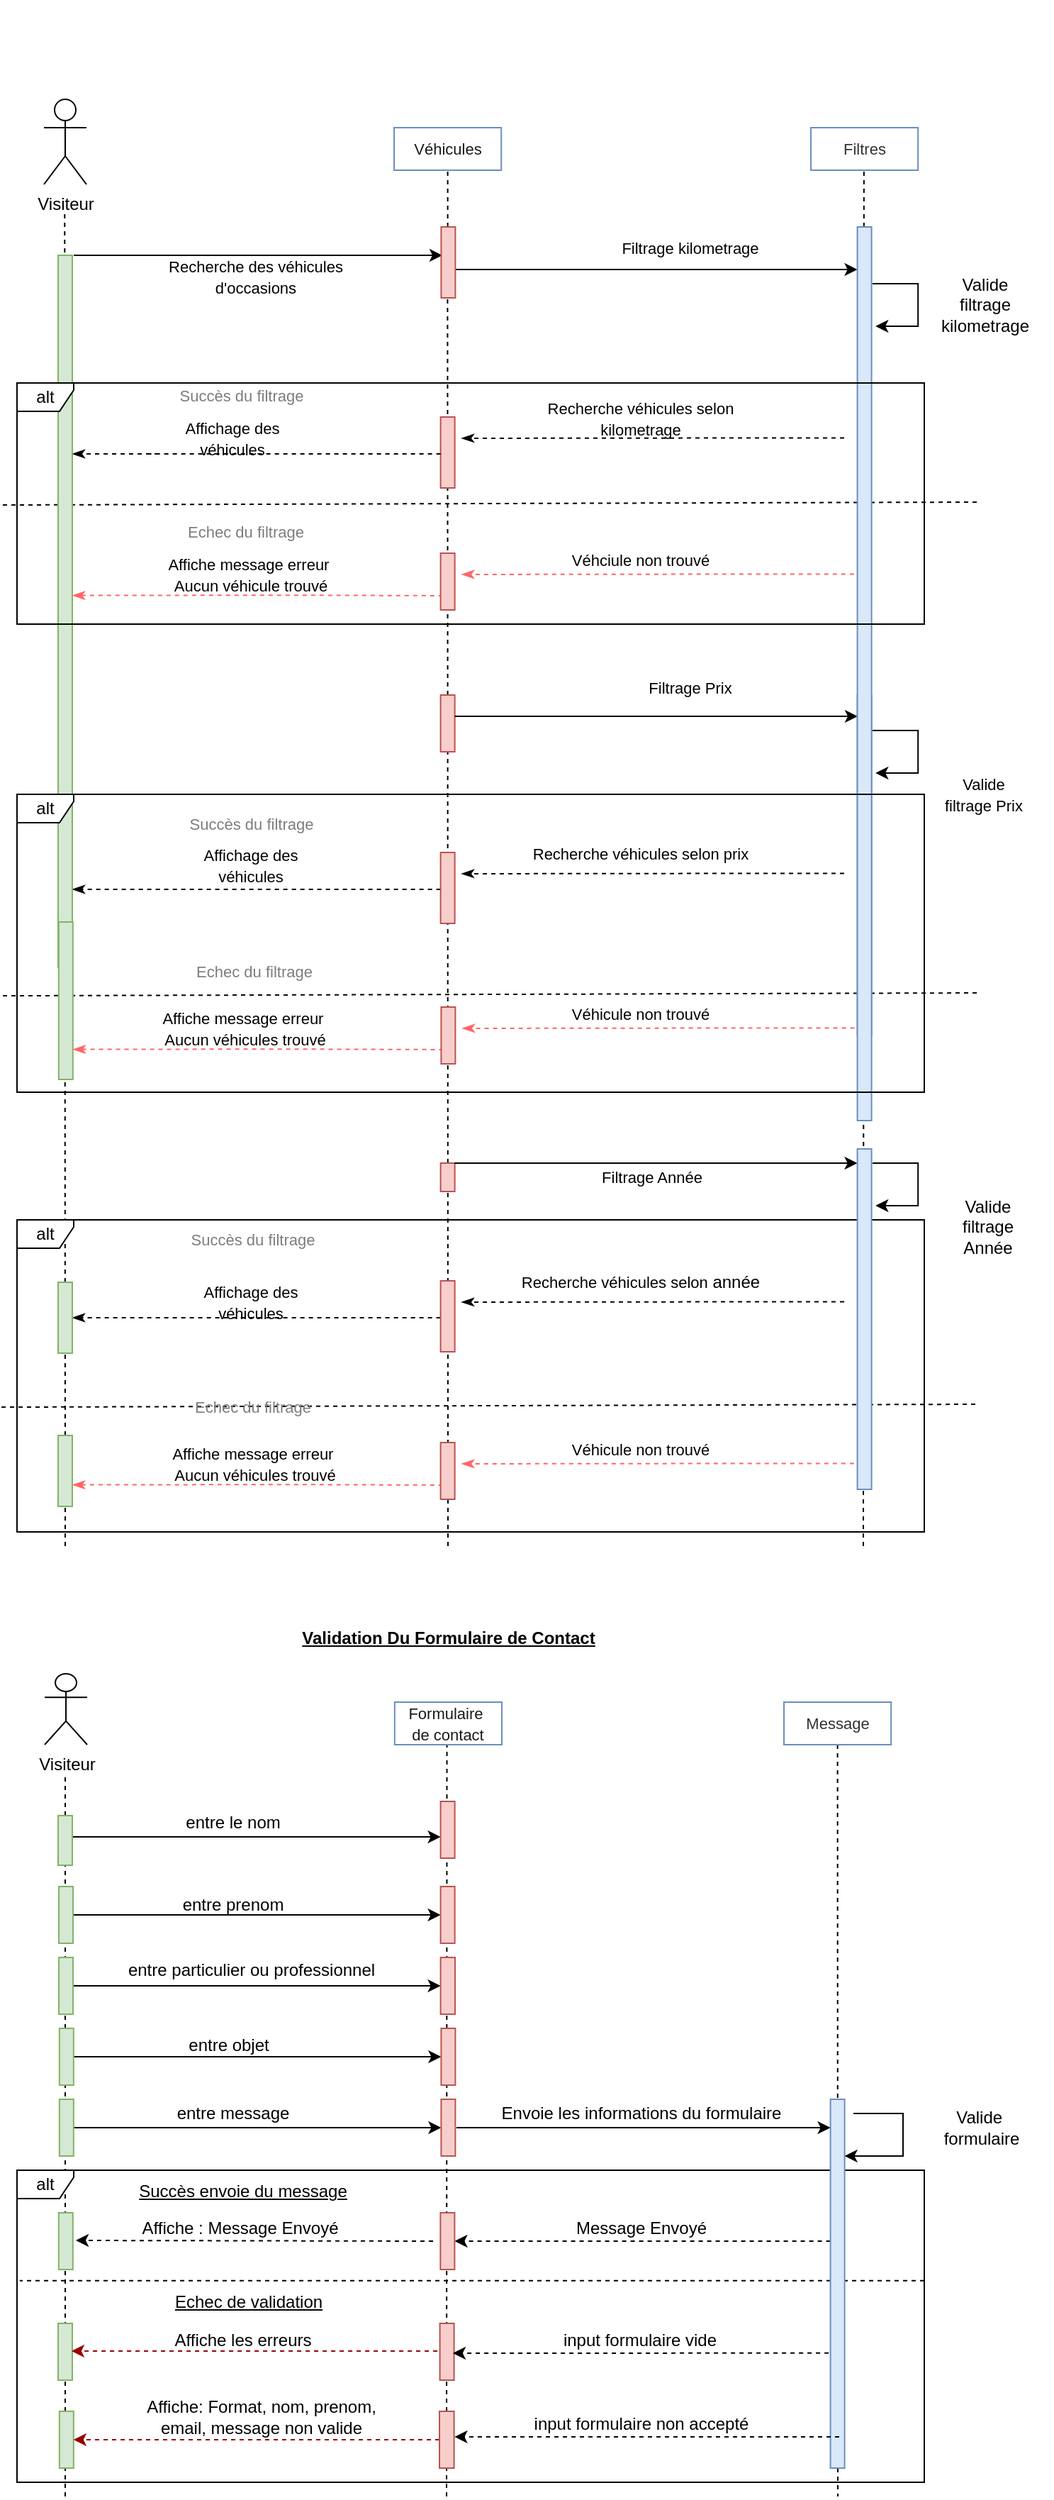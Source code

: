 <mxfile>
    <diagram id="eOwQ8s8kbLqF1_JWGxdL" name="Page-1">
        <mxGraphModel dx="946" dy="575" grid="1" gridSize="10" guides="1" tooltips="1" connect="1" arrows="1" fold="1" page="1" pageScale="1" pageWidth="850" pageHeight="1100" math="0" shadow="0">
            <root>
                <mxCell id="0"/>
                <mxCell id="1" parent="0"/>
                <mxCell id="157" style="jumpStyle=line;html=1;elbow=vertical;rounded=0;dashed=1;strokeColor=#000000;endArrow=none;endFill=0;entryX=0.003;entryY=0.354;entryDx=0;entryDy=0;entryPerimeter=0;exitX=1;exitY=0.354;exitDx=0;exitDy=0;exitPerimeter=0;" parent="1" source="112" target="112" edge="1">
                    <mxGeometry relative="1" as="geometry">
                        <mxPoint x="728.11" y="1608.005" as="sourcePoint"/>
                        <mxPoint x="20" y="1608" as="targetPoint"/>
                    </mxGeometry>
                </mxCell>
                <mxCell id="126" value="" style="endArrow=none;dashed=1;html=1;rounded=0;" parent="1" edge="1">
                    <mxGeometry width="50" height="50" relative="1" as="geometry">
                        <mxPoint x="373" y="1760" as="sourcePoint"/>
                        <mxPoint x="373.27" y="1230" as="targetPoint"/>
                    </mxGeometry>
                </mxCell>
                <mxCell id="127" value="" style="endArrow=none;dashed=1;html=1;rounded=0;" parent="1" edge="1">
                    <mxGeometry width="50" height="50" relative="1" as="geometry">
                        <mxPoint x="104" y="1760" as="sourcePoint"/>
                        <mxPoint x="104" y="1250" as="targetPoint"/>
                    </mxGeometry>
                </mxCell>
                <mxCell id="124" value="" style="endArrow=none;dashed=1;html=1;rounded=0;" parent="1" edge="1">
                    <mxGeometry width="50" height="50" relative="1" as="geometry">
                        <mxPoint x="374" y="1090" as="sourcePoint"/>
                        <mxPoint x="373.68" y="160" as="targetPoint"/>
                    </mxGeometry>
                </mxCell>
                <mxCell id="2" value="Visiteur&lt;br&gt;" style="shape=umlActor;verticalLabelPosition=bottom;verticalAlign=top;html=1;" parent="1" vertex="1">
                    <mxGeometry x="89" y="70" width="30" height="60" as="geometry"/>
                </mxCell>
                <mxCell id="3" value="&lt;font style=&quot;font-size: 11px;&quot; color=&quot;#1a1a1a&quot;&gt;Véhicules&lt;/font&gt;" style="text;html=1;strokeColor=#6c8ebf;fillColor=#FFFFFF;align=center;verticalAlign=middle;whiteSpace=wrap;rounded=0;" parent="1" vertex="1">
                    <mxGeometry x="336.01" y="90" width="75.6" height="30" as="geometry"/>
                </mxCell>
                <mxCell id="4" value="&lt;font style=&quot;font-size: 11px;&quot;&gt;Recherche des véhicules d'occasions&lt;/font&gt;" style="text;html=1;strokeColor=none;fillColor=none;align=center;verticalAlign=middle;whiteSpace=wrap;rounded=0;" parent="1" vertex="1">
                    <mxGeometry x="165.5" y="180" width="145" height="30" as="geometry"/>
                </mxCell>
                <mxCell id="5" value="" style="endArrow=classicThin;dashed=1;html=1;rounded=0;endFill=1;fontColor=#FF6666;strokeColor=#FF6666;" parent="1" edge="1">
                    <mxGeometry width="50" height="50" relative="1" as="geometry">
                        <mxPoint x="666.4" y="404.8" as="sourcePoint"/>
                        <mxPoint x="383.6" y="405" as="targetPoint"/>
                        <Array as="points">
                            <mxPoint x="538.4" y="404.8"/>
                        </Array>
                    </mxGeometry>
                </mxCell>
                <mxCell id="6" value="&lt;font style=&quot;font-size: 11px;&quot; color=&quot;#333333&quot;&gt;Filtres&lt;/font&gt;" style="text;html=1;strokeColor=#6c8ebf;fillColor=#FFFFFF;align=center;verticalAlign=middle;whiteSpace=wrap;rounded=0;" parent="1" vertex="1">
                    <mxGeometry x="630" y="90" width="75.6" height="30" as="geometry"/>
                </mxCell>
                <mxCell id="8" value="" style="endArrow=classic;html=1;rounded=0;exitX=1.1;exitY=0.2;exitDx=0;exitDy=0;exitPerimeter=0;entryX=0.079;entryY=0.4;entryDx=0;entryDy=0;entryPerimeter=0;" parent="1" target="83" edge="1">
                    <mxGeometry width="50" height="50" relative="1" as="geometry">
                        <mxPoint x="110" y="180" as="sourcePoint"/>
                        <mxPoint x="344.5" y="180" as="targetPoint"/>
                    </mxGeometry>
                </mxCell>
                <mxCell id="9" value="" style="endArrow=none;dashed=1;html=1;rounded=0;" parent="1" edge="1">
                    <mxGeometry width="50" height="50" relative="1" as="geometry">
                        <mxPoint x="104" y="1090" as="sourcePoint"/>
                        <mxPoint x="103.64" y="150" as="targetPoint"/>
                    </mxGeometry>
                </mxCell>
                <mxCell id="10" value="" style="endArrow=none;dashed=1;html=1;rounded=0;" parent="1" edge="1">
                    <mxGeometry width="50" height="50" relative="1" as="geometry">
                        <mxPoint x="667" y="1090" as="sourcePoint"/>
                        <mxPoint x="667.44" y="119" as="targetPoint"/>
                    </mxGeometry>
                </mxCell>
                <mxCell id="11" value="" style="endArrow=classic;html=1;rounded=0;exitX=1.1;exitY=0.2;exitDx=0;exitDy=0;exitPerimeter=0;" parent="1" target="66" edge="1">
                    <mxGeometry width="50" height="50" relative="1" as="geometry">
                        <mxPoint x="378.81" y="190" as="sourcePoint"/>
                        <mxPoint x="730" y="190" as="targetPoint"/>
                    </mxGeometry>
                </mxCell>
                <mxCell id="12" value="&lt;font style=&quot;font-size: 11px;&quot;&gt;Filtrage kilometrage&lt;/font&gt;" style="text;html=1;strokeColor=none;fillColor=none;align=center;verticalAlign=middle;whiteSpace=wrap;rounded=0;" parent="1" vertex="1">
                    <mxGeometry x="490" y="160" width="110" height="30" as="geometry"/>
                </mxCell>
                <mxCell id="13" value="" style="endArrow=classic;html=1;rounded=0;" parent="1" edge="1">
                    <mxGeometry width="50" height="50" relative="1" as="geometry">
                        <mxPoint x="673.44" y="200" as="sourcePoint"/>
                        <mxPoint x="675.6" y="230" as="targetPoint"/>
                        <Array as="points">
                            <mxPoint x="705.6" y="200"/>
                            <mxPoint x="705.6" y="230"/>
                        </Array>
                    </mxGeometry>
                </mxCell>
                <mxCell id="14" value="Valide&lt;br&gt;filtrage kilometrage" style="text;html=1;strokeColor=none;fillColor=none;align=center;verticalAlign=middle;whiteSpace=wrap;rounded=0;" parent="1" vertex="1">
                    <mxGeometry x="705.6" y="200" width="94.4" height="30" as="geometry"/>
                </mxCell>
                <mxCell id="15" value="" style="endArrow=classicThin;dashed=1;html=1;rounded=0;endFill=1;startArrow=none;" parent="1" edge="1">
                    <mxGeometry width="50" height="50" relative="1" as="geometry">
                        <mxPoint x="170" y="320" as="sourcePoint"/>
                        <mxPoint x="109" y="320" as="targetPoint"/>
                        <Array as="points"/>
                    </mxGeometry>
                </mxCell>
                <mxCell id="16" value="" style="html=1;points=[];perimeter=orthogonalPerimeter;outlineConnect=0;targetShapes=umlLifeline;portConstraint=eastwest;newEdgeStyle={&quot;edgeStyle&quot;:&quot;elbowEdgeStyle&quot;,&quot;elbow&quot;:&quot;vertical&quot;,&quot;curved&quot;:0,&quot;rounded&quot;:0};fillColor=#f8cecc;strokeColor=#b85450;movable=1;resizable=1;rotatable=1;deletable=1;editable=1;locked=0;connectable=1;" parent="1" vertex="1">
                    <mxGeometry x="368.81" y="294" width="10" height="50" as="geometry"/>
                </mxCell>
                <mxCell id="17" value="" style="endArrow=none;dashed=1;html=1;rounded=0;exitX=0.002;exitY=0.462;exitDx=0;exitDy=0;exitPerimeter=0;entryX=0.997;entryY=0.45;entryDx=0;entryDy=0;entryPerimeter=0;" parent="1" edge="1">
                    <mxGeometry width="50" height="50" relative="1" as="geometry">
                        <mxPoint x="60.004" y="356.02" as="sourcePoint"/>
                        <mxPoint x="748.544" y="353.98" as="targetPoint"/>
                    </mxGeometry>
                </mxCell>
                <mxCell id="18" value="" style="endArrow=classicThin;dashed=1;html=1;rounded=0;endFill=1;" parent="1" edge="1">
                    <mxGeometry width="50" height="50" relative="1" as="geometry">
                        <mxPoint x="653.5" y="308.8" as="sourcePoint"/>
                        <mxPoint x="383.5" y="309" as="targetPoint"/>
                        <Array as="points">
                            <mxPoint x="548.46" y="308.8"/>
                        </Array>
                    </mxGeometry>
                </mxCell>
                <mxCell id="19" value="&lt;font style=&quot;font-size: 11px;&quot;&gt;Recherche véhicules selon kilometrage&lt;/font&gt;" style="text;html=1;strokeColor=none;fillColor=none;align=center;verticalAlign=middle;whiteSpace=wrap;rounded=0;" parent="1" vertex="1">
                    <mxGeometry x="420" y="280" width="180" height="30" as="geometry"/>
                </mxCell>
                <mxCell id="20" value="&lt;font style=&quot;font-size: 11px;&quot;&gt;Véhciule non trouvé&lt;/font&gt;" style="text;html=1;strokeColor=none;fillColor=none;align=center;verticalAlign=middle;whiteSpace=wrap;rounded=0;" parent="1" vertex="1">
                    <mxGeometry x="420" y="380" width="180" height="30" as="geometry"/>
                </mxCell>
                <mxCell id="21" value="&lt;font style=&quot;font-size: 11px;&quot;&gt;Affiche message erreur&amp;nbsp;&lt;br&gt;Aucun véhicule trouvé&lt;/font&gt;" style="text;html=1;strokeColor=none;fillColor=none;align=center;verticalAlign=middle;whiteSpace=wrap;rounded=0;" parent="1" vertex="1">
                    <mxGeometry x="145" y="390" width="180" height="30" as="geometry"/>
                </mxCell>
                <mxCell id="22" value="" style="endArrow=classicThin;dashed=1;html=1;rounded=0;endFill=1;fontColor=#FF6666;strokeColor=#FF6666;" parent="1" edge="1">
                    <mxGeometry width="50" height="50" relative="1" as="geometry">
                        <mxPoint x="376.4" y="420" as="sourcePoint"/>
                        <mxPoint x="109" y="419.8" as="targetPoint"/>
                        <Array as="points">
                            <mxPoint x="263.8" y="419.6"/>
                        </Array>
                    </mxGeometry>
                </mxCell>
                <mxCell id="23" value="" style="html=1;points=[];perimeter=orthogonalPerimeter;outlineConnect=0;targetShapes=umlLifeline;portConstraint=eastwest;newEdgeStyle={&quot;edgeStyle&quot;:&quot;elbowEdgeStyle&quot;,&quot;elbow&quot;:&quot;vertical&quot;,&quot;curved&quot;:0,&quot;rounded&quot;:0};fillColor=#f8cecc;strokeColor=#b85450;movable=1;resizable=1;rotatable=1;deletable=1;editable=1;locked=0;connectable=1;" parent="1" vertex="1">
                    <mxGeometry x="368.81" y="390" width="10" height="40" as="geometry"/>
                </mxCell>
                <mxCell id="24" value="" style="endArrow=classicThin;dashed=1;html=1;rounded=0;endFill=1;fontColor=#FF6666;strokeColor=#FF6666;" parent="1" edge="1">
                    <mxGeometry width="50" height="50" relative="1" as="geometry">
                        <mxPoint x="666.8" y="724.8" as="sourcePoint"/>
                        <mxPoint x="384" y="725" as="targetPoint"/>
                        <Array as="points">
                            <mxPoint x="538.8" y="724.8"/>
                        </Array>
                    </mxGeometry>
                </mxCell>
                <mxCell id="25" value="" style="endArrow=classicThin;dashed=1;html=1;rounded=0;endFill=1;" parent="1" source="26" edge="1">
                    <mxGeometry width="50" height="50" relative="1" as="geometry">
                        <mxPoint x="391.8" y="627" as="sourcePoint"/>
                        <mxPoint x="109" y="627" as="targetPoint"/>
                        <Array as="points">
                            <mxPoint x="263.96" y="627"/>
                        </Array>
                    </mxGeometry>
                </mxCell>
                <mxCell id="26" value="" style="html=1;points=[];perimeter=orthogonalPerimeter;outlineConnect=0;targetShapes=umlLifeline;portConstraint=eastwest;newEdgeStyle={&quot;edgeStyle&quot;:&quot;elbowEdgeStyle&quot;,&quot;elbow&quot;:&quot;vertical&quot;,&quot;curved&quot;:0,&quot;rounded&quot;:0};fillColor=#f8cecc;strokeColor=#b85450;movable=1;resizable=1;rotatable=1;deletable=1;editable=1;locked=0;connectable=1;" parent="1" vertex="1">
                    <mxGeometry x="368.81" y="601" width="10" height="50" as="geometry"/>
                </mxCell>
                <mxCell id="27" value="&lt;font style=&quot;font-size: 11px;&quot;&gt;Affichage des véhicules&lt;/font&gt;" style="text;html=1;strokeColor=none;fillColor=none;align=center;verticalAlign=middle;whiteSpace=wrap;rounded=0;" parent="1" vertex="1">
                    <mxGeometry x="180" y="595" width="110" height="30" as="geometry"/>
                </mxCell>
                <mxCell id="28" value="" style="endArrow=none;dashed=1;html=1;rounded=0;exitX=0.002;exitY=0.462;exitDx=0;exitDy=0;exitPerimeter=0;entryX=0.997;entryY=0.45;entryDx=0;entryDy=0;entryPerimeter=0;" parent="1" edge="1">
                    <mxGeometry width="50" height="50" relative="1" as="geometry">
                        <mxPoint x="60.004" y="702.04" as="sourcePoint"/>
                        <mxPoint x="748.544" y="700" as="targetPoint"/>
                    </mxGeometry>
                </mxCell>
                <mxCell id="29" value="" style="endArrow=classicThin;dashed=1;html=1;rounded=0;endFill=1;" parent="1" edge="1">
                    <mxGeometry width="50" height="50" relative="1" as="geometry">
                        <mxPoint x="653.5" y="615.8" as="sourcePoint"/>
                        <mxPoint x="383.5" y="616" as="targetPoint"/>
                        <Array as="points">
                            <mxPoint x="548.46" y="615.8"/>
                        </Array>
                    </mxGeometry>
                </mxCell>
                <mxCell id="30" value="&lt;font style=&quot;font-size: 11px;&quot;&gt;Recherche véhicules selon prix&lt;/font&gt;" style="text;html=1;strokeColor=none;fillColor=none;align=center;verticalAlign=middle;whiteSpace=wrap;rounded=0;" parent="1" vertex="1">
                    <mxGeometry x="420" y="587" width="180" height="30" as="geometry"/>
                </mxCell>
                <mxCell id="31" value="&lt;font style=&quot;font-size: 11px;&quot;&gt;Véhicule non trouvé&lt;/font&gt;" style="text;html=1;strokeColor=none;fillColor=none;align=center;verticalAlign=middle;whiteSpace=wrap;rounded=0;" parent="1" vertex="1">
                    <mxGeometry x="420.4" y="700" width="180" height="30" as="geometry"/>
                </mxCell>
                <mxCell id="32" value="&lt;font style=&quot;font-size: 11px;&quot;&gt;Affiche message erreur&amp;nbsp;&lt;br&gt;Aucun véhicules trouvé&lt;/font&gt;" style="text;html=1;strokeColor=none;fillColor=none;align=center;verticalAlign=middle;whiteSpace=wrap;rounded=0;" parent="1" vertex="1">
                    <mxGeometry x="101.25" y="710" width="260" height="30" as="geometry"/>
                </mxCell>
                <mxCell id="33" value="" style="endArrow=classicThin;dashed=1;html=1;rounded=0;endFill=1;fontColor=#FF6666;strokeColor=#FF6666;" parent="1" edge="1">
                    <mxGeometry width="50" height="50" relative="1" as="geometry">
                        <mxPoint x="376.8" y="740" as="sourcePoint"/>
                        <mxPoint x="109.4" y="739.8" as="targetPoint"/>
                        <Array as="points">
                            <mxPoint x="264.2" y="739.6"/>
                        </Array>
                    </mxGeometry>
                </mxCell>
                <mxCell id="34" value="" style="html=1;points=[];perimeter=orthogonalPerimeter;outlineConnect=0;targetShapes=umlLifeline;portConstraint=eastwest;newEdgeStyle={&quot;edgeStyle&quot;:&quot;elbowEdgeStyle&quot;,&quot;elbow&quot;:&quot;vertical&quot;,&quot;curved&quot;:0,&quot;rounded&quot;:0};fillColor=#f8cecc;strokeColor=#b85450;movable=1;resizable=1;rotatable=1;deletable=1;editable=1;locked=0;connectable=1;" parent="1" vertex="1">
                    <mxGeometry x="369.21" y="710" width="10" height="40" as="geometry"/>
                </mxCell>
                <mxCell id="35" value="" style="html=1;points=[];perimeter=orthogonalPerimeter;outlineConnect=0;targetShapes=umlLifeline;portConstraint=eastwest;newEdgeStyle={&quot;edgeStyle&quot;:&quot;elbowEdgeStyle&quot;,&quot;elbow&quot;:&quot;vertical&quot;,&quot;curved&quot;:0,&quot;rounded&quot;:0};fillColor=#f8cecc;strokeColor=#b85450;movable=1;resizable=1;rotatable=1;deletable=1;editable=1;locked=0;connectable=1;" parent="1" vertex="1">
                    <mxGeometry x="368.81" y="490" width="10" height="40" as="geometry"/>
                </mxCell>
                <mxCell id="36" value="" style="endArrow=classic;html=1;rounded=0;exitX=1.1;exitY=0.2;exitDx=0;exitDy=0;exitPerimeter=0;" parent="1" edge="1">
                    <mxGeometry width="50" height="50" relative="1" as="geometry">
                        <mxPoint x="378.81" y="505" as="sourcePoint"/>
                        <mxPoint x="663" y="505" as="targetPoint"/>
                    </mxGeometry>
                </mxCell>
                <mxCell id="37" value="&lt;font style=&quot;font-size: 11px;&quot;&gt;Filtrage Prix&lt;/font&gt;" style="text;html=1;strokeColor=none;fillColor=none;align=center;verticalAlign=middle;whiteSpace=wrap;rounded=0;" parent="1" vertex="1">
                    <mxGeometry x="490" y="470" width="110" height="30" as="geometry"/>
                </mxCell>
                <mxCell id="38" value="" style="endArrow=classic;html=1;rounded=0;" parent="1" edge="1">
                    <mxGeometry width="50" height="50" relative="1" as="geometry">
                        <mxPoint x="673.44" y="515" as="sourcePoint"/>
                        <mxPoint x="675.6" y="545" as="targetPoint"/>
                        <Array as="points">
                            <mxPoint x="705.6" y="515"/>
                            <mxPoint x="705.6" y="545"/>
                        </Array>
                    </mxGeometry>
                </mxCell>
                <mxCell id="39" value="&lt;font style=&quot;font-size: 11px;&quot;&gt;Valide&lt;br&gt;filtrage Prix&lt;/font&gt;" style="text;html=1;strokeColor=none;fillColor=none;align=center;verticalAlign=middle;whiteSpace=wrap;rounded=0;" parent="1" vertex="1">
                    <mxGeometry x="720" y="545" width="64.4" height="30" as="geometry"/>
                </mxCell>
                <mxCell id="40" value="" style="html=1;points=[];perimeter=orthogonalPerimeter;outlineConnect=0;targetShapes=umlLifeline;portConstraint=eastwest;newEdgeStyle={&quot;edgeStyle&quot;:&quot;elbowEdgeStyle&quot;,&quot;elbow&quot;:&quot;vertical&quot;,&quot;curved&quot;:0,&quot;rounded&quot;:0};fillColor=#dae8fc;strokeColor=#6c8ebf;movable=1;resizable=1;rotatable=1;deletable=1;editable=1;locked=0;connectable=1;" parent="1" vertex="1">
                    <mxGeometry x="662.8" y="490" width="10" height="240" as="geometry"/>
                </mxCell>
                <mxCell id="42" value="" style="html=1;points=[];perimeter=orthogonalPerimeter;outlineConnect=0;targetShapes=umlLifeline;portConstraint=eastwest;newEdgeStyle={&quot;edgeStyle&quot;:&quot;elbowEdgeStyle&quot;,&quot;elbow&quot;:&quot;vertical&quot;,&quot;curved&quot;:0,&quot;rounded&quot;:0};fillColor=#d5e8d4;strokeColor=#82b366;movable=1;resizable=1;rotatable=1;deletable=1;editable=1;locked=0;connectable=1;" parent="1" vertex="1">
                    <mxGeometry x="99" y="300" width="10" height="50" as="geometry"/>
                </mxCell>
                <mxCell id="43" value="" style="html=1;points=[];perimeter=orthogonalPerimeter;outlineConnect=0;targetShapes=umlLifeline;portConstraint=eastwest;newEdgeStyle={&quot;edgeStyle&quot;:&quot;elbowEdgeStyle&quot;,&quot;elbow&quot;:&quot;vertical&quot;,&quot;curved&quot;:0,&quot;rounded&quot;:0};fillColor=#d5e8d4;strokeColor=#82b366;movable=1;resizable=1;rotatable=1;deletable=1;editable=1;locked=0;connectable=1;" parent="1" vertex="1">
                    <mxGeometry x="99" y="180" width="10" height="260" as="geometry"/>
                </mxCell>
                <mxCell id="44" value="" style="html=1;points=[];perimeter=orthogonalPerimeter;outlineConnect=0;targetShapes=umlLifeline;portConstraint=eastwest;newEdgeStyle={&quot;edgeStyle&quot;:&quot;elbowEdgeStyle&quot;,&quot;elbow&quot;:&quot;vertical&quot;,&quot;curved&quot;:0,&quot;rounded&quot;:0};fillColor=#d5e8d4;strokeColor=#82b366;movable=1;resizable=1;rotatable=1;deletable=1;editable=1;locked=0;connectable=1;" parent="1" vertex="1">
                    <mxGeometry x="99" y="440" width="10" height="242" as="geometry"/>
                </mxCell>
                <mxCell id="45" value="" style="html=1;points=[];perimeter=orthogonalPerimeter;outlineConnect=0;targetShapes=umlLifeline;portConstraint=eastwest;newEdgeStyle={&quot;edgeStyle&quot;:&quot;elbowEdgeStyle&quot;,&quot;elbow&quot;:&quot;vertical&quot;,&quot;curved&quot;:0,&quot;rounded&quot;:0};fillColor=#d5e8d4;strokeColor=#82b366;movable=1;resizable=1;rotatable=1;deletable=1;editable=1;locked=0;connectable=1;" parent="1" vertex="1">
                    <mxGeometry x="99.4" y="650" width="10" height="111" as="geometry"/>
                </mxCell>
                <mxCell id="46" value="" style="endArrow=classicThin;dashed=1;html=1;rounded=0;endFill=1;fontColor=#FF6666;strokeColor=#FF6666;" parent="1" edge="1">
                    <mxGeometry width="50" height="50" relative="1" as="geometry">
                        <mxPoint x="666.4" y="1031.8" as="sourcePoint"/>
                        <mxPoint x="383.6" y="1032" as="targetPoint"/>
                        <Array as="points">
                            <mxPoint x="538.4" y="1031.8"/>
                        </Array>
                    </mxGeometry>
                </mxCell>
                <mxCell id="47" value="alt" style="shape=umlFrame;whiteSpace=wrap;html=1;pointerEvents=0;width=40;height=20;gradientColor=none;fillColor=default;" parent="1" vertex="1">
                    <mxGeometry x="70" y="860" width="640" height="220" as="geometry"/>
                </mxCell>
                <mxCell id="48" value="" style="endArrow=classicThin;dashed=1;html=1;rounded=0;endFill=1;" parent="1" source="68" edge="1">
                    <mxGeometry width="50" height="50" relative="1" as="geometry">
                        <mxPoint x="391.8" y="929" as="sourcePoint"/>
                        <mxPoint x="109" y="929" as="targetPoint"/>
                        <Array as="points">
                            <mxPoint x="263.96" y="929"/>
                        </Array>
                    </mxGeometry>
                </mxCell>
                <mxCell id="49" value="&lt;span style=&quot;font-size: 11px;&quot;&gt;Affichage des véhicules&lt;/span&gt;" style="text;html=1;strokeColor=none;fillColor=none;align=center;verticalAlign=middle;whiteSpace=wrap;rounded=0;" parent="1" vertex="1">
                    <mxGeometry x="180" y="903" width="110" height="30" as="geometry"/>
                </mxCell>
                <mxCell id="50" value="" style="endArrow=none;dashed=1;html=1;rounded=0;exitX=0.002;exitY=0.462;exitDx=0;exitDy=0;exitPerimeter=0;entryX=0.997;entryY=0.45;entryDx=0;entryDy=0;entryPerimeter=0;" parent="1" edge="1">
                    <mxGeometry width="50" height="50" relative="1" as="geometry">
                        <mxPoint x="59.004" y="992.04" as="sourcePoint"/>
                        <mxPoint x="747.544" y="990" as="targetPoint"/>
                    </mxGeometry>
                </mxCell>
                <mxCell id="51" value="" style="endArrow=classicThin;dashed=1;html=1;rounded=0;endFill=1;" parent="1" edge="1">
                    <mxGeometry width="50" height="50" relative="1" as="geometry">
                        <mxPoint x="653.5" y="917.8" as="sourcePoint"/>
                        <mxPoint x="383.5" y="918" as="targetPoint"/>
                        <Array as="points">
                            <mxPoint x="548.46" y="917.8"/>
                        </Array>
                    </mxGeometry>
                </mxCell>
                <mxCell id="52" value="&lt;span style=&quot;font-size: 11px;&quot;&gt;Recherche véhicules selon&lt;/span&gt;&amp;nbsp;année" style="text;html=1;strokeColor=none;fillColor=none;align=center;verticalAlign=middle;whiteSpace=wrap;rounded=0;" parent="1" vertex="1">
                    <mxGeometry x="420" y="889" width="180" height="30" as="geometry"/>
                </mxCell>
                <mxCell id="53" value="&lt;span style=&quot;font-size: 11px;&quot;&gt;Véhicule non trouvé&lt;/span&gt;" style="text;html=1;strokeColor=none;fillColor=none;align=center;verticalAlign=middle;whiteSpace=wrap;rounded=0;" parent="1" vertex="1">
                    <mxGeometry x="420" y="1007" width="180" height="30" as="geometry"/>
                </mxCell>
                <mxCell id="54" value="&lt;font style=&quot;font-size: 11px;&quot;&gt;Affiche message erreur&amp;nbsp;&lt;br&gt;Aucun véhicules trouvé&lt;br&gt;&lt;/font&gt;" style="text;html=1;strokeColor=none;fillColor=none;align=center;verticalAlign=middle;whiteSpace=wrap;rounded=0;" parent="1" vertex="1">
                    <mxGeometry x="148" y="1017" width="180" height="30" as="geometry"/>
                </mxCell>
                <mxCell id="55" value="" style="endArrow=classicThin;dashed=1;html=1;rounded=0;endFill=1;fontColor=#FF6666;strokeColor=#FF6666;" parent="1" edge="1">
                    <mxGeometry width="50" height="50" relative="1" as="geometry">
                        <mxPoint x="376.4" y="1047" as="sourcePoint"/>
                        <mxPoint x="109" y="1046.8" as="targetPoint"/>
                        <Array as="points">
                            <mxPoint x="263.8" y="1046.6"/>
                        </Array>
                    </mxGeometry>
                </mxCell>
                <mxCell id="56" value="" style="endArrow=none;dashed=1;html=1;rounded=0;entryX=0.5;entryY=1;entryDx=0;entryDy=0;startArrow=none;" parent="1" source="83" target="3" edge="1">
                    <mxGeometry width="50" height="50" relative="1" as="geometry">
                        <mxPoint x="375" y="1099" as="sourcePoint"/>
                        <mxPoint x="374" y="167" as="targetPoint"/>
                    </mxGeometry>
                </mxCell>
                <mxCell id="57" value="" style="html=1;points=[];perimeter=orthogonalPerimeter;outlineConnect=0;targetShapes=umlLifeline;portConstraint=eastwest;newEdgeStyle={&quot;edgeStyle&quot;:&quot;elbowEdgeStyle&quot;,&quot;elbow&quot;:&quot;vertical&quot;,&quot;curved&quot;:0,&quot;rounded&quot;:0};fillColor=#f8cecc;strokeColor=#b85450;movable=1;resizable=1;rotatable=1;deletable=1;editable=1;locked=0;connectable=1;" parent="1" vertex="1">
                    <mxGeometry x="368.81" y="820" width="10" height="20" as="geometry"/>
                </mxCell>
                <mxCell id="58" value="" style="endArrow=classic;html=1;rounded=0;exitX=1.1;exitY=0.2;exitDx=0;exitDy=0;exitPerimeter=0;" parent="1" edge="1">
                    <mxGeometry width="50" height="50" relative="1" as="geometry">
                        <mxPoint x="378.61" y="820" as="sourcePoint"/>
                        <mxPoint x="662.8" y="820" as="targetPoint"/>
                    </mxGeometry>
                </mxCell>
                <mxCell id="59" value="" style="endArrow=classic;html=1;rounded=0;" parent="1" edge="1">
                    <mxGeometry width="50" height="50" relative="1" as="geometry">
                        <mxPoint x="673.44" y="820" as="sourcePoint"/>
                        <mxPoint x="675.6" y="850" as="targetPoint"/>
                        <Array as="points">
                            <mxPoint x="705.6" y="820"/>
                            <mxPoint x="705.6" y="850"/>
                        </Array>
                    </mxGeometry>
                </mxCell>
                <mxCell id="60" value="Valide&lt;br&gt;filtrage Année" style="text;html=1;strokeColor=none;fillColor=none;align=center;verticalAlign=middle;whiteSpace=wrap;rounded=0;" parent="1" vertex="1">
                    <mxGeometry x="720" y="850" width="70" height="30" as="geometry"/>
                </mxCell>
                <mxCell id="61" value="" style="html=1;points=[];perimeter=orthogonalPerimeter;outlineConnect=0;targetShapes=umlLifeline;portConstraint=eastwest;newEdgeStyle={&quot;edgeStyle&quot;:&quot;elbowEdgeStyle&quot;,&quot;elbow&quot;:&quot;vertical&quot;,&quot;curved&quot;:0,&quot;rounded&quot;:0};fillColor=#dae8fc;strokeColor=#6c8ebf;movable=1;resizable=1;rotatable=1;deletable=1;editable=1;locked=0;connectable=1;" parent="1" vertex="1">
                    <mxGeometry x="662.8" y="810" width="10" height="240" as="geometry"/>
                </mxCell>
                <mxCell id="62" value="" style="html=1;points=[];perimeter=orthogonalPerimeter;outlineConnect=0;targetShapes=umlLifeline;portConstraint=eastwest;newEdgeStyle={&quot;edgeStyle&quot;:&quot;elbowEdgeStyle&quot;,&quot;elbow&quot;:&quot;vertical&quot;,&quot;curved&quot;:0,&quot;rounded&quot;:0};fillColor=#d5e8d4;strokeColor=#82b366;movable=1;resizable=1;rotatable=1;deletable=1;editable=1;locked=0;connectable=1;" parent="1" vertex="1">
                    <mxGeometry x="99" y="904" width="10" height="50" as="geometry"/>
                </mxCell>
                <mxCell id="63" value="" style="html=1;points=[];perimeter=orthogonalPerimeter;outlineConnect=0;targetShapes=umlLifeline;portConstraint=eastwest;newEdgeStyle={&quot;edgeStyle&quot;:&quot;elbowEdgeStyle&quot;,&quot;elbow&quot;:&quot;vertical&quot;,&quot;curved&quot;:0,&quot;rounded&quot;:0};fillColor=#d5e8d4;strokeColor=#82b366;movable=1;resizable=1;rotatable=1;deletable=1;editable=1;locked=0;connectable=1;" parent="1" vertex="1">
                    <mxGeometry x="99" y="1012" width="10" height="50" as="geometry"/>
                </mxCell>
                <mxCell id="64" value="&lt;font style=&quot;font-size: 11px;&quot;&gt;Filtrage Année&lt;/font&gt;" style="text;html=1;strokeColor=none;fillColor=none;align=center;verticalAlign=middle;whiteSpace=wrap;rounded=0;" parent="1" vertex="1">
                    <mxGeometry x="463" y="815" width="110" height="30" as="geometry"/>
                </mxCell>
                <mxCell id="66" value="" style="html=1;points=[];perimeter=orthogonalPerimeter;outlineConnect=0;targetShapes=umlLifeline;portConstraint=eastwest;newEdgeStyle={&quot;edgeStyle&quot;:&quot;elbowEdgeStyle&quot;,&quot;elbow&quot;:&quot;vertical&quot;,&quot;curved&quot;:0,&quot;rounded&quot;:0};fillColor=#dae8fc;strokeColor=#6c8ebf;movable=1;resizable=1;rotatable=1;deletable=1;editable=1;locked=0;connectable=1;" parent="1" vertex="1">
                    <mxGeometry x="662.8" y="160" width="10" height="630" as="geometry"/>
                </mxCell>
                <mxCell id="67" value="&lt;font style=&quot;font-size: 11px;&quot; color=&quot;#7d7d7d&quot;&gt;Succès du filtrage&lt;/font&gt;" style="text;html=1;strokeColor=none;fillColor=none;align=center;verticalAlign=middle;whiteSpace=wrap;rounded=0;" parent="1" vertex="1">
                    <mxGeometry x="109" y="264" width="239" height="30" as="geometry"/>
                </mxCell>
                <mxCell id="68" value="" style="html=1;points=[];perimeter=orthogonalPerimeter;outlineConnect=0;targetShapes=umlLifeline;portConstraint=eastwest;newEdgeStyle={&quot;edgeStyle&quot;:&quot;elbowEdgeStyle&quot;,&quot;elbow&quot;:&quot;vertical&quot;,&quot;curved&quot;:0,&quot;rounded&quot;:0};fillColor=#f8cecc;strokeColor=#b85450;movable=1;resizable=1;rotatable=1;deletable=1;editable=1;locked=0;connectable=1;" parent="1" vertex="1">
                    <mxGeometry x="368.81" y="903" width="10" height="50" as="geometry"/>
                </mxCell>
                <mxCell id="69" value="" style="html=1;points=[];perimeter=orthogonalPerimeter;outlineConnect=0;targetShapes=umlLifeline;portConstraint=eastwest;newEdgeStyle={&quot;edgeStyle&quot;:&quot;elbowEdgeStyle&quot;,&quot;elbow&quot;:&quot;vertical&quot;,&quot;curved&quot;:0,&quot;rounded&quot;:0};fillColor=#f8cecc;strokeColor=#b85450;movable=1;resizable=1;rotatable=1;deletable=1;editable=1;locked=0;connectable=1;" parent="1" vertex="1">
                    <mxGeometry x="368.81" y="1017" width="10" height="40" as="geometry"/>
                </mxCell>
                <mxCell id="70" value="&lt;font style=&quot;font-size: 11px;&quot; color=&quot;#7d7d7d&quot;&gt;Echec du filtrage&lt;/font&gt;" style="text;html=1;strokeColor=none;fillColor=none;align=center;verticalAlign=middle;whiteSpace=wrap;rounded=0;" parent="1" vertex="1">
                    <mxGeometry x="102.75" y="360" width="257" height="30" as="geometry"/>
                </mxCell>
                <mxCell id="71" value="&lt;font style=&quot;font-size: 11px;&quot; color=&quot;#7d7d7d&quot;&gt;Succès du filtrage&lt;/font&gt;" style="text;html=1;strokeColor=none;fillColor=none;align=center;verticalAlign=middle;whiteSpace=wrap;rounded=0;" parent="1" vertex="1">
                    <mxGeometry x="115.5" y="566" width="239" height="29" as="geometry"/>
                </mxCell>
                <mxCell id="72" value="&lt;font style=&quot;font-size: 11px;&quot; color=&quot;#7d7d7d&quot;&gt;Echec du filtrage&lt;/font&gt;" style="text;html=1;strokeColor=none;fillColor=none;align=center;verticalAlign=middle;whiteSpace=wrap;rounded=0;" parent="1" vertex="1">
                    <mxGeometry x="109" y="670" width="257" height="30" as="geometry"/>
                </mxCell>
                <mxCell id="73" value="&lt;font style=&quot;font-size: 11px;&quot; color=&quot;#7d7d7d&quot;&gt;Succès du filtrage&lt;/font&gt;" style="text;html=1;strokeColor=none;fillColor=none;align=center;verticalAlign=middle;whiteSpace=wrap;rounded=0;" parent="1" vertex="1">
                    <mxGeometry x="117" y="859" width="239" height="30" as="geometry"/>
                </mxCell>
                <mxCell id="74" value="&lt;span style=&quot;color: rgb(125, 125, 125); font-size: 11px;&quot;&gt;Echec du filtrage&lt;/span&gt;" style="text;html=1;strokeColor=none;fillColor=none;align=center;verticalAlign=middle;whiteSpace=wrap;rounded=0;" parent="1" vertex="1">
                    <mxGeometry x="108" y="977" width="257" height="30" as="geometry"/>
                </mxCell>
                <mxCell id="75" value="" style="endArrow=none;dashed=1;html=1;rounded=0;endFill=1;" parent="1" source="16" edge="1">
                    <mxGeometry width="50" height="50" relative="1" as="geometry">
                        <mxPoint x="368.81" y="320" as="sourcePoint"/>
                        <mxPoint x="160" y="320" as="targetPoint"/>
                        <Array as="points">
                            <mxPoint x="263.96" y="320"/>
                        </Array>
                    </mxGeometry>
                </mxCell>
                <mxCell id="76" value="&lt;font style=&quot;font-size: 11px;&quot;&gt;Affichage des véhicules&lt;/font&gt;" style="text;html=1;strokeColor=none;fillColor=none;align=center;verticalAlign=middle;whiteSpace=wrap;rounded=0;" parent="1" vertex="1">
                    <mxGeometry x="166.5" y="294" width="110" height="30" as="geometry"/>
                </mxCell>
                <mxCell id="77" value="&lt;font color=&quot;#ffffff&quot;&gt;&lt;b&gt;&lt;u&gt;FILTRAGE DES VEHICULES&lt;/u&gt;&lt;/b&gt;&lt;/font&gt;" style="text;strokeColor=none;align=center;fillColor=none;html=1;verticalAlign=middle;whiteSpace=wrap;rounded=0;fontSize=11;fontColor=#333333;" parent="1" vertex="1">
                    <mxGeometry x="253.81" width="239.99" height="30" as="geometry"/>
                </mxCell>
                <mxCell id="80" value="alt" style="shape=umlFrame;whiteSpace=wrap;html=1;pointerEvents=0;width=40;height=20;gradientColor=none;fillColor=default;" parent="1" vertex="1">
                    <mxGeometry x="70" y="270" width="640" height="170" as="geometry"/>
                </mxCell>
                <mxCell id="81" value="alt" style="shape=umlFrame;whiteSpace=wrap;html=1;pointerEvents=0;width=40;height=20;gradientColor=none;fillColor=default;" parent="1" vertex="1">
                    <mxGeometry x="70" y="560" width="640" height="210" as="geometry"/>
                </mxCell>
                <mxCell id="83" value="" style="html=1;points=[];perimeter=orthogonalPerimeter;outlineConnect=0;targetShapes=umlLifeline;portConstraint=eastwest;newEdgeStyle={&quot;edgeStyle&quot;:&quot;elbowEdgeStyle&quot;,&quot;elbow&quot;:&quot;vertical&quot;,&quot;curved&quot;:0,&quot;rounded&quot;:0};fillColor=#f8cecc;strokeColor=#b85450;movable=1;resizable=1;rotatable=1;deletable=1;editable=1;locked=0;connectable=1;" parent="1" vertex="1">
                    <mxGeometry x="369.21" y="160" width="10" height="50" as="geometry"/>
                </mxCell>
                <mxCell id="85" value="Visiteur&lt;br&gt;" style="shape=umlActor;verticalLabelPosition=bottom;verticalAlign=top;html=1;" parent="1" vertex="1">
                    <mxGeometry x="89.52" y="1180" width="30" height="50" as="geometry"/>
                </mxCell>
                <mxCell id="86" value="&lt;font style=&quot;font-size: 11px;&quot; color=&quot;#1a1a1a&quot;&gt;Formulaire&amp;nbsp;&lt;br&gt;de contact&lt;br&gt;&lt;/font&gt;" style="text;html=1;strokeColor=#6c8ebf;fillColor=#FFFFFF;align=center;verticalAlign=middle;whiteSpace=wrap;rounded=0;" parent="1" vertex="1">
                    <mxGeometry x="336.41" y="1200" width="75.6" height="30" as="geometry"/>
                </mxCell>
                <mxCell id="96" value="" style="edgeStyle=none;html=1;dashed=1;endArrow=none;endFill=0;" parent="1" source="87" edge="1">
                    <mxGeometry relative="1" as="geometry">
                        <mxPoint x="649" y="1760" as="targetPoint"/>
                    </mxGeometry>
                </mxCell>
                <mxCell id="87" value="&lt;font style=&quot;font-size: 11px;&quot; color=&quot;#333333&quot;&gt;Message&lt;/font&gt;" style="text;html=1;strokeColor=#6c8ebf;fillColor=#FFFFFF;align=center;verticalAlign=middle;whiteSpace=wrap;rounded=0;" parent="1" vertex="1">
                    <mxGeometry x="611" y="1200" width="75.6" height="30" as="geometry"/>
                </mxCell>
                <mxCell id="91" value="" style="edgeStyle=elbowEdgeStyle;html=1;elbow=vertical;curved=0;rounded=0;" parent="1" source="88" target="89" edge="1">
                    <mxGeometry relative="1" as="geometry">
                        <mxPoint x="154" y="1290.421" as="targetPoint"/>
                    </mxGeometry>
                </mxCell>
                <mxCell id="88" value="" style="html=1;points=[];perimeter=orthogonalPerimeter;outlineConnect=0;targetShapes=umlLifeline;portConstraint=eastwest;newEdgeStyle={&quot;edgeStyle&quot;:&quot;elbowEdgeStyle&quot;,&quot;elbow&quot;:&quot;vertical&quot;,&quot;curved&quot;:0,&quot;rounded&quot;:0};fillColor=#d5e8d4;strokeColor=#82b366;movable=1;resizable=1;rotatable=1;deletable=1;editable=1;locked=0;connectable=1;" parent="1" vertex="1">
                    <mxGeometry x="99" y="1280" width="10" height="35" as="geometry"/>
                </mxCell>
                <mxCell id="89" value="" style="html=1;points=[];perimeter=orthogonalPerimeter;outlineConnect=0;targetShapes=umlLifeline;portConstraint=eastwest;newEdgeStyle={&quot;edgeStyle&quot;:&quot;elbowEdgeStyle&quot;,&quot;elbow&quot;:&quot;vertical&quot;,&quot;curved&quot;:0,&quot;rounded&quot;:0};fillColor=#f8cecc;strokeColor=#b85450;movable=1;resizable=1;rotatable=1;deletable=1;editable=1;locked=0;connectable=1;" parent="1" vertex="1">
                    <mxGeometry x="368.8" y="1270" width="10" height="40" as="geometry"/>
                </mxCell>
                <mxCell id="92" value="" style="edgeStyle=elbowEdgeStyle;html=1;elbow=vertical;curved=0;rounded=0;" parent="1" source="93" target="94" edge="1">
                    <mxGeometry relative="1" as="geometry">
                        <mxPoint x="154.52" y="1355.421" as="targetPoint"/>
                        <Array as="points">
                            <mxPoint x="220" y="1350"/>
                        </Array>
                    </mxGeometry>
                </mxCell>
                <mxCell id="93" value="" style="html=1;points=[];perimeter=orthogonalPerimeter;outlineConnect=0;targetShapes=umlLifeline;portConstraint=eastwest;newEdgeStyle={&quot;edgeStyle&quot;:&quot;elbowEdgeStyle&quot;,&quot;elbow&quot;:&quot;vertical&quot;,&quot;curved&quot;:0,&quot;rounded&quot;:0};fillColor=#d5e8d4;strokeColor=#82b366;movable=1;resizable=1;rotatable=1;deletable=1;editable=1;locked=0;connectable=1;" parent="1" vertex="1">
                    <mxGeometry x="99.52" y="1330" width="10" height="40" as="geometry"/>
                </mxCell>
                <mxCell id="94" value="" style="html=1;points=[];perimeter=orthogonalPerimeter;outlineConnect=0;targetShapes=umlLifeline;portConstraint=eastwest;newEdgeStyle={&quot;edgeStyle&quot;:&quot;elbowEdgeStyle&quot;,&quot;elbow&quot;:&quot;vertical&quot;,&quot;curved&quot;:0,&quot;rounded&quot;:0};fillColor=#f8cecc;strokeColor=#b85450;movable=1;resizable=1;rotatable=1;deletable=1;editable=1;locked=0;connectable=1;" parent="1" vertex="1">
                    <mxGeometry x="368.81" y="1330" width="10" height="40" as="geometry"/>
                </mxCell>
                <mxCell id="97" value="entre le nom" style="text;html=1;align=center;verticalAlign=middle;resizable=0;points=[];autosize=1;strokeColor=none;fillColor=none;" parent="1" vertex="1">
                    <mxGeometry x="176.5" y="1270" width="90" height="30" as="geometry"/>
                </mxCell>
                <mxCell id="98" value="entre prenom" style="text;html=1;align=center;verticalAlign=middle;resizable=0;points=[];autosize=1;strokeColor=none;fillColor=none;" parent="1" vertex="1">
                    <mxGeometry x="177" y="1328" width="90" height="30" as="geometry"/>
                </mxCell>
                <mxCell id="99" value="" style="edgeStyle=elbowEdgeStyle;html=1;elbow=vertical;curved=0;rounded=0;" parent="1" source="100" target="101" edge="1">
                    <mxGeometry relative="1" as="geometry">
                        <mxPoint x="374" y="1450" as="targetPoint"/>
                        <Array as="points">
                            <mxPoint x="220" y="1400"/>
                        </Array>
                    </mxGeometry>
                </mxCell>
                <mxCell id="100" value="" style="html=1;points=[];perimeter=orthogonalPerimeter;outlineConnect=0;targetShapes=umlLifeline;portConstraint=eastwest;newEdgeStyle={&quot;edgeStyle&quot;:&quot;elbowEdgeStyle&quot;,&quot;elbow&quot;:&quot;vertical&quot;,&quot;curved&quot;:0,&quot;rounded&quot;:0};fillColor=#d5e8d4;strokeColor=#82b366;movable=1;resizable=1;rotatable=1;deletable=1;editable=1;locked=0;connectable=1;" parent="1" vertex="1">
                    <mxGeometry x="99.52" y="1380" width="10" height="40" as="geometry"/>
                </mxCell>
                <mxCell id="101" value="" style="html=1;points=[];perimeter=orthogonalPerimeter;outlineConnect=0;targetShapes=umlLifeline;portConstraint=eastwest;newEdgeStyle={&quot;edgeStyle&quot;:&quot;elbowEdgeStyle&quot;,&quot;elbow&quot;:&quot;vertical&quot;,&quot;curved&quot;:0,&quot;rounded&quot;:0};fillColor=#f8cecc;strokeColor=#b85450;movable=1;resizable=1;rotatable=1;deletable=1;editable=1;locked=0;connectable=1;" parent="1" vertex="1">
                    <mxGeometry x="368.81" y="1380" width="10.19" height="40" as="geometry"/>
                </mxCell>
                <mxCell id="102" value="entre particulier ou professionnel" style="text;html=1;align=center;verticalAlign=middle;resizable=0;points=[];autosize=1;strokeColor=none;fillColor=none;" parent="1" vertex="1">
                    <mxGeometry x="135" y="1374" width="200" height="30" as="geometry"/>
                </mxCell>
                <mxCell id="103" value="" style="edgeStyle=elbowEdgeStyle;html=1;elbow=vertical;curved=0;rounded=0;" parent="1" source="104" target="105" edge="1">
                    <mxGeometry relative="1" as="geometry">
                        <mxPoint x="154.92" y="1455.421" as="targetPoint"/>
                        <Array as="points">
                            <mxPoint x="220.4" y="1450"/>
                        </Array>
                    </mxGeometry>
                </mxCell>
                <mxCell id="104" value="" style="html=1;points=[];perimeter=orthogonalPerimeter;outlineConnect=0;targetShapes=umlLifeline;portConstraint=eastwest;newEdgeStyle={&quot;edgeStyle&quot;:&quot;elbowEdgeStyle&quot;,&quot;elbow&quot;:&quot;vertical&quot;,&quot;curved&quot;:0,&quot;rounded&quot;:0};fillColor=#d5e8d4;strokeColor=#82b366;movable=1;resizable=1;rotatable=1;deletable=1;editable=1;locked=0;connectable=1;" parent="1" vertex="1">
                    <mxGeometry x="99.92" y="1430" width="10" height="40" as="geometry"/>
                </mxCell>
                <mxCell id="105" value="" style="html=1;points=[];perimeter=orthogonalPerimeter;outlineConnect=0;targetShapes=umlLifeline;portConstraint=eastwest;newEdgeStyle={&quot;edgeStyle&quot;:&quot;elbowEdgeStyle&quot;,&quot;elbow&quot;:&quot;vertical&quot;,&quot;curved&quot;:0,&quot;rounded&quot;:0};fillColor=#f8cecc;strokeColor=#b85450;movable=1;resizable=1;rotatable=1;deletable=1;editable=1;locked=0;connectable=1;" parent="1" vertex="1">
                    <mxGeometry x="369.21" y="1430" width="10" height="40" as="geometry"/>
                </mxCell>
                <mxCell id="106" value="entre objet" style="text;html=1;align=center;verticalAlign=middle;resizable=0;points=[];autosize=1;strokeColor=none;fillColor=none;" parent="1" vertex="1">
                    <mxGeometry x="179" y="1427" width="80" height="30" as="geometry"/>
                </mxCell>
                <mxCell id="107" value="" style="edgeStyle=elbowEdgeStyle;html=1;elbow=vertical;curved=0;rounded=0;" parent="1" source="108" target="109" edge="1">
                    <mxGeometry relative="1" as="geometry">
                        <mxPoint x="154.92" y="1505.421" as="targetPoint"/>
                        <Array as="points">
                            <mxPoint x="220.4" y="1500"/>
                        </Array>
                    </mxGeometry>
                </mxCell>
                <mxCell id="108" value="" style="html=1;points=[];perimeter=orthogonalPerimeter;outlineConnect=0;targetShapes=umlLifeline;portConstraint=eastwest;newEdgeStyle={&quot;edgeStyle&quot;:&quot;elbowEdgeStyle&quot;,&quot;elbow&quot;:&quot;vertical&quot;,&quot;curved&quot;:0,&quot;rounded&quot;:0};fillColor=#d5e8d4;strokeColor=#82b366;movable=1;resizable=1;rotatable=1;deletable=1;editable=1;locked=0;connectable=1;" parent="1" vertex="1">
                    <mxGeometry x="99.92" y="1480" width="10" height="40" as="geometry"/>
                </mxCell>
                <mxCell id="109" value="" style="html=1;points=[];perimeter=orthogonalPerimeter;outlineConnect=0;targetShapes=umlLifeline;portConstraint=eastwest;newEdgeStyle={&quot;edgeStyle&quot;:&quot;elbowEdgeStyle&quot;,&quot;elbow&quot;:&quot;vertical&quot;,&quot;curved&quot;:0,&quot;rounded&quot;:0};fillColor=#f8cecc;strokeColor=#b85450;movable=1;resizable=1;rotatable=1;deletable=1;editable=1;locked=0;connectable=1;" parent="1" vertex="1">
                    <mxGeometry x="369.21" y="1480" width="10" height="40" as="geometry"/>
                </mxCell>
                <mxCell id="110" value="entre message" style="text;html=1;align=center;verticalAlign=middle;resizable=0;points=[];autosize=1;strokeColor=none;fillColor=none;" parent="1" vertex="1">
                    <mxGeometry x="171.5" y="1475" width="100" height="30" as="geometry"/>
                </mxCell>
                <mxCell id="112" value="alt" style="shape=umlFrame;whiteSpace=wrap;html=1;pointerEvents=0;width=40;height=20;gradientColor=none;fillColor=default;" parent="1" vertex="1">
                    <mxGeometry x="70" y="1530" width="640" height="220" as="geometry"/>
                </mxCell>
                <mxCell id="146" style="edgeStyle=elbowEdgeStyle;jumpStyle=line;html=1;elbow=vertical;curved=0;rounded=0;dashed=1;strokeColor=#990000;endArrow=classic;endFill=1;" parent="1" source="113" target="112" edge="1">
                    <mxGeometry relative="1" as="geometry"/>
                </mxCell>
                <mxCell id="149" style="edgeStyle=elbowEdgeStyle;jumpStyle=line;html=1;elbow=vertical;curved=0;rounded=0;dashed=1;strokeColor=#000000;endArrow=classic;endFill=1;" parent="1" source="113" target="129" edge="1">
                    <mxGeometry relative="1" as="geometry"/>
                </mxCell>
                <mxCell id="113" value="" style="html=1;points=[];perimeter=orthogonalPerimeter;outlineConnect=0;targetShapes=umlLifeline;portConstraint=eastwest;newEdgeStyle={&quot;edgeStyle&quot;:&quot;elbowEdgeStyle&quot;,&quot;elbow&quot;:&quot;vertical&quot;,&quot;curved&quot;:0,&quot;rounded&quot;:0};fillColor=#dae8fc;strokeColor=#6c8ebf;movable=1;resizable=1;rotatable=1;deletable=1;editable=1;locked=0;connectable=1;" parent="1" vertex="1">
                    <mxGeometry x="643.8" y="1480" width="10" height="260" as="geometry"/>
                </mxCell>
                <mxCell id="114" value="" style="edgeStyle=elbowEdgeStyle;html=1;elbow=vertical;curved=0;rounded=0;" parent="1" edge="1">
                    <mxGeometry relative="1" as="geometry">
                        <mxPoint x="643.8" y="1500" as="targetPoint"/>
                        <Array as="points">
                            <mxPoint x="494.99" y="1500"/>
                        </Array>
                        <mxPoint x="380" y="1500" as="sourcePoint"/>
                    </mxGeometry>
                </mxCell>
                <mxCell id="115" value="" style="endArrow=classic;html=1;rounded=0;" parent="1" target="113" edge="1">
                    <mxGeometry width="50" height="50" relative="1" as="geometry">
                        <mxPoint x="660" y="1490" as="sourcePoint"/>
                        <mxPoint x="729.36" y="1612" as="targetPoint"/>
                        <Array as="points">
                            <mxPoint x="670" y="1490"/>
                            <mxPoint x="695" y="1490"/>
                            <mxPoint x="695" y="1500"/>
                            <mxPoint x="695" y="1520"/>
                            <mxPoint x="670" y="1520"/>
                        </Array>
                    </mxGeometry>
                </mxCell>
                <mxCell id="116" value="Valide&amp;nbsp;&lt;br&gt;formulaire" style="text;html=1;align=center;verticalAlign=middle;resizable=0;points=[];autosize=1;strokeColor=none;fillColor=none;" parent="1" vertex="1">
                    <mxGeometry x="710" y="1480" width="80" height="40" as="geometry"/>
                </mxCell>
                <mxCell id="117" value="Envoie les informations du formulaire" style="text;html=1;align=center;verticalAlign=middle;resizable=0;points=[];autosize=1;strokeColor=none;fillColor=none;" parent="1" vertex="1">
                    <mxGeometry x="400.4" y="1475" width="220" height="30" as="geometry"/>
                </mxCell>
                <mxCell id="128" value="" style="html=1;points=[];perimeter=orthogonalPerimeter;outlineConnect=0;targetShapes=umlLifeline;portConstraint=eastwest;newEdgeStyle={&quot;edgeStyle&quot;:&quot;elbowEdgeStyle&quot;,&quot;elbow&quot;:&quot;vertical&quot;,&quot;curved&quot;:0,&quot;rounded&quot;:0};fillColor=#d5e8d4;strokeColor=#82b366;movable=1;resizable=1;rotatable=1;deletable=1;editable=1;locked=0;connectable=1;" parent="1" vertex="1">
                    <mxGeometry x="99.4" y="1560" width="10" height="40" as="geometry"/>
                </mxCell>
                <mxCell id="129" value="" style="html=1;points=[];perimeter=orthogonalPerimeter;outlineConnect=0;targetShapes=umlLifeline;portConstraint=eastwest;newEdgeStyle={&quot;edgeStyle&quot;:&quot;elbowEdgeStyle&quot;,&quot;elbow&quot;:&quot;vertical&quot;,&quot;curved&quot;:0,&quot;rounded&quot;:0};fillColor=#f8cecc;strokeColor=#b85450;movable=1;resizable=1;rotatable=1;deletable=1;editable=1;locked=0;connectable=1;" parent="1" vertex="1">
                    <mxGeometry x="368.69" y="1560" width="10" height="40" as="geometry"/>
                </mxCell>
                <mxCell id="130" value="" style="html=1;points=[];perimeter=orthogonalPerimeter;outlineConnect=0;targetShapes=umlLifeline;portConstraint=eastwest;newEdgeStyle={&quot;edgeStyle&quot;:&quot;elbowEdgeStyle&quot;,&quot;elbow&quot;:&quot;vertical&quot;,&quot;curved&quot;:0,&quot;rounded&quot;:0};fillColor=#d5e8d4;strokeColor=#82b366;movable=1;resizable=1;rotatable=1;deletable=1;editable=1;locked=0;connectable=1;" parent="1" vertex="1">
                    <mxGeometry x="99" y="1638" width="10" height="40" as="geometry"/>
                </mxCell>
                <mxCell id="131" value="" style="html=1;points=[];perimeter=orthogonalPerimeter;outlineConnect=0;targetShapes=umlLifeline;portConstraint=eastwest;newEdgeStyle={&quot;edgeStyle&quot;:&quot;elbowEdgeStyle&quot;,&quot;elbow&quot;:&quot;vertical&quot;,&quot;curved&quot;:0,&quot;rounded&quot;:0};fillColor=#f8cecc;strokeColor=#b85450;movable=1;resizable=1;rotatable=1;deletable=1;editable=1;locked=0;connectable=1;" parent="1" vertex="1">
                    <mxGeometry x="368.29" y="1638" width="10" height="40" as="geometry"/>
                </mxCell>
                <mxCell id="133" value="" style="html=1;points=[];perimeter=orthogonalPerimeter;outlineConnect=0;targetShapes=umlLifeline;portConstraint=eastwest;newEdgeStyle={&quot;edgeStyle&quot;:&quot;elbowEdgeStyle&quot;,&quot;elbow&quot;:&quot;vertical&quot;,&quot;curved&quot;:0,&quot;rounded&quot;:0};fillColor=#d5e8d4;strokeColor=#82b366;movable=1;resizable=1;rotatable=1;deletable=1;editable=1;locked=0;connectable=1;" parent="1" vertex="1">
                    <mxGeometry x="99.92" y="1700" width="10" height="40" as="geometry"/>
                </mxCell>
                <mxCell id="140" style="edgeStyle=elbowEdgeStyle;jumpStyle=line;html=1;elbow=vertical;curved=0;rounded=0;dashed=1;endArrow=classic;endFill=1;strokeColor=#990000;" parent="1" source="134" target="133" edge="1">
                    <mxGeometry relative="1" as="geometry"/>
                </mxCell>
                <mxCell id="134" value="" style="html=1;points=[];perimeter=orthogonalPerimeter;outlineConnect=0;targetShapes=umlLifeline;portConstraint=eastwest;newEdgeStyle={&quot;edgeStyle&quot;:&quot;elbowEdgeStyle&quot;,&quot;elbow&quot;:&quot;vertical&quot;,&quot;curved&quot;:0,&quot;rounded&quot;:0};fillColor=#f8cecc;strokeColor=#b85450;movable=1;resizable=1;rotatable=1;deletable=1;editable=1;locked=0;connectable=1;" parent="1" vertex="1">
                    <mxGeometry x="368" y="1700" width="10.29" height="40" as="geometry"/>
                </mxCell>
                <mxCell id="143" style="edgeStyle=elbowEdgeStyle;jumpStyle=line;html=1;elbow=vertical;curved=0;rounded=0;dashed=1;endArrow=classic;endFill=1;strokeColor=#990000;" parent="1" edge="1">
                    <mxGeometry relative="1" as="geometry">
                        <mxPoint x="366.54" y="1657.475" as="sourcePoint"/>
                        <mxPoint x="108.46" y="1657.475" as="targetPoint"/>
                    </mxGeometry>
                </mxCell>
                <mxCell id="150" style="edgeStyle=elbowEdgeStyle;jumpStyle=line;html=1;elbow=vertical;curved=0;rounded=0;dashed=1;strokeColor=#000000;endArrow=classic;endFill=1;" parent="1" edge="1">
                    <mxGeometry relative="1" as="geometry">
                        <mxPoint x="363.5" y="1580" as="sourcePoint"/>
                        <mxPoint x="111.5" y="1579.475" as="targetPoint"/>
                    </mxGeometry>
                </mxCell>
                <mxCell id="151" value="Succès envoie du message" style="text;html=1;align=center;verticalAlign=middle;resizable=0;points=[];autosize=1;strokeColor=none;fillColor=none;fontStyle=4" parent="1" vertex="1">
                    <mxGeometry x="143.5" y="1530" width="170" height="30" as="geometry"/>
                </mxCell>
                <mxCell id="152" value="Message Envoyé" style="text;html=1;align=center;verticalAlign=middle;resizable=0;points=[];autosize=1;strokeColor=none;fillColor=none;" parent="1" vertex="1">
                    <mxGeometry x="450" y="1556" width="120" height="30" as="geometry"/>
                </mxCell>
                <mxCell id="153" value="Affiche : Message Envoyé" style="text;html=1;align=center;verticalAlign=middle;resizable=0;points=[];autosize=1;strokeColor=none;fillColor=none;" parent="1" vertex="1">
                    <mxGeometry x="146.5" y="1556" width="160" height="30" as="geometry"/>
                </mxCell>
                <mxCell id="154" value="Echec de validation" style="text;html=1;align=center;verticalAlign=middle;resizable=0;points=[];autosize=1;strokeColor=none;fillColor=none;fontStyle=4" parent="1" vertex="1">
                    <mxGeometry x="168" y="1608" width="130" height="30" as="geometry"/>
                </mxCell>
                <mxCell id="155" value="Affiche les erreurs" style="text;html=1;align=center;verticalAlign=middle;resizable=0;points=[];autosize=1;strokeColor=none;fillColor=none;" parent="1" vertex="1">
                    <mxGeometry x="168.5" y="1635" width="120" height="30" as="geometry"/>
                </mxCell>
                <mxCell id="156" value="Affiche: Format, nom, prenom, &lt;br&gt;email, message non valide" style="text;html=1;align=center;verticalAlign=middle;resizable=0;points=[];autosize=1;strokeColor=none;fillColor=none;" parent="1" vertex="1">
                    <mxGeometry x="147" y="1684" width="190" height="40" as="geometry"/>
                </mxCell>
                <mxCell id="158" style="edgeStyle=elbowEdgeStyle;jumpStyle=line;html=1;elbow=vertical;curved=0;rounded=0;dashed=1;strokeColor=#000000;endArrow=classic;endFill=1;" parent="1" edge="1">
                    <mxGeometry relative="1" as="geometry">
                        <mxPoint x="642.55" y="1658.895" as="sourcePoint"/>
                        <mxPoint x="377.44" y="1658.895" as="targetPoint"/>
                    </mxGeometry>
                </mxCell>
                <mxCell id="159" value="input formulaire vide" style="text;html=1;align=center;verticalAlign=middle;resizable=0;points=[];autosize=1;strokeColor=none;fillColor=none;" parent="1" vertex="1">
                    <mxGeometry x="443.75" y="1635" width="130" height="30" as="geometry"/>
                </mxCell>
                <mxCell id="160" style="edgeStyle=elbowEdgeStyle;jumpStyle=line;html=1;elbow=vertical;curved=0;rounded=0;dashed=1;strokeColor=#000000;endArrow=classic;endFill=1;" parent="1" edge="1">
                    <mxGeometry relative="1" as="geometry">
                        <mxPoint x="650" y="1718" as="sourcePoint"/>
                        <mxPoint x="378.69" y="1717.895" as="targetPoint"/>
                    </mxGeometry>
                </mxCell>
                <mxCell id="161" value="input formulaire non accepté" style="text;html=1;align=center;verticalAlign=middle;resizable=0;points=[];autosize=1;strokeColor=none;fillColor=none;" parent="1" vertex="1">
                    <mxGeometry x="425" y="1694" width="170" height="30" as="geometry"/>
                </mxCell>
                <mxCell id="162" value="Validation Du Formulaire de Contact" style="text;html=1;align=center;verticalAlign=middle;resizable=0;points=[];autosize=1;strokeColor=none;fillColor=none;fontStyle=5" parent="1" vertex="1">
                    <mxGeometry x="259.21" y="1140" width="230" height="30" as="geometry"/>
                </mxCell>
            </root>
        </mxGraphModel>
    </diagram>
</mxfile>